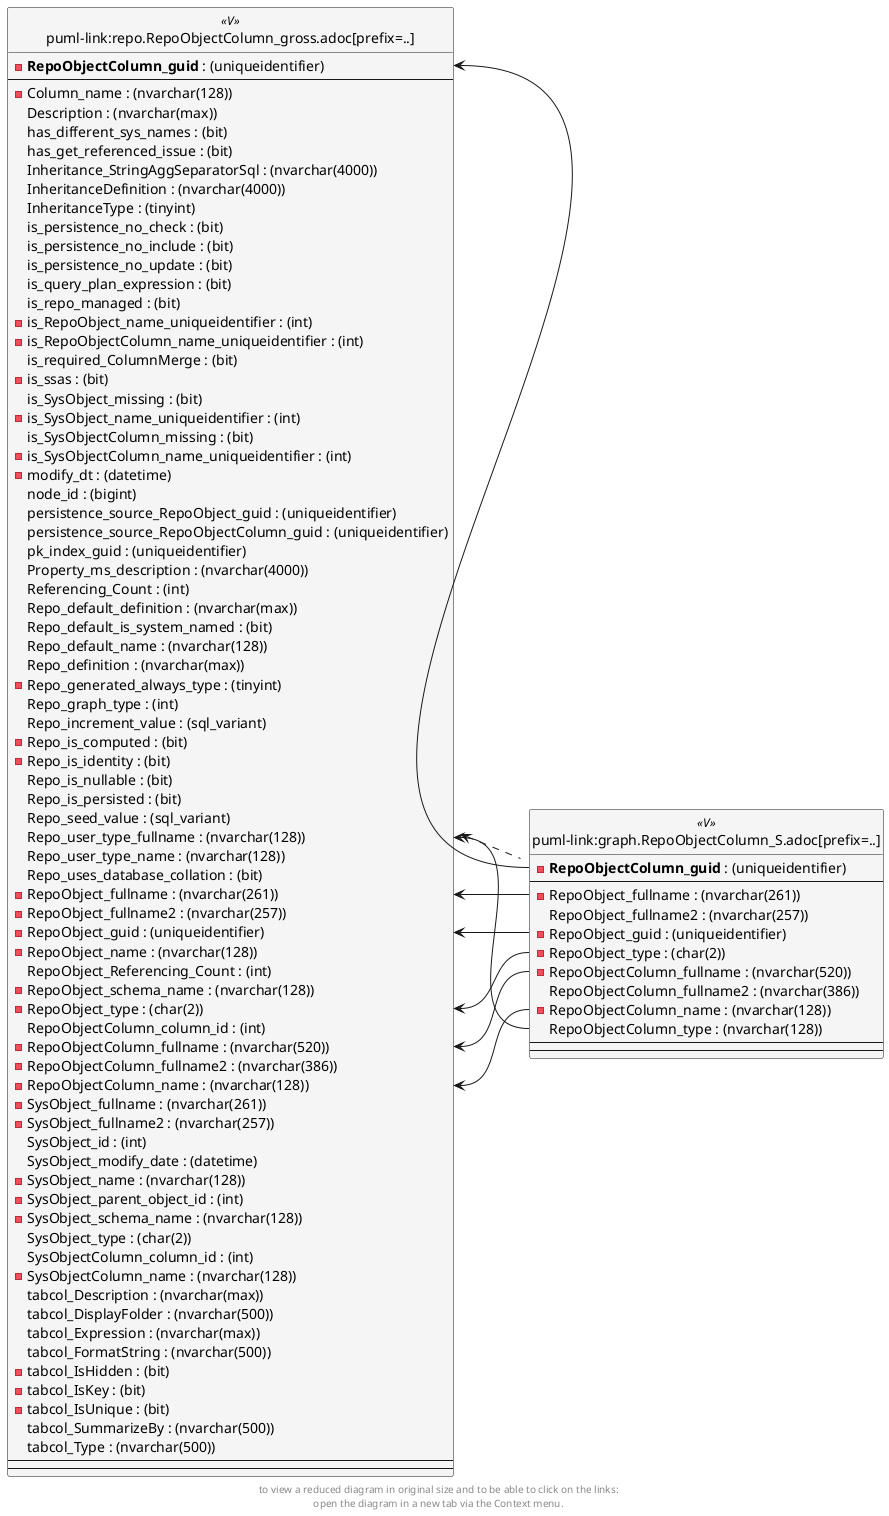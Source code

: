 @startuml
left to right direction
'top to bottom direction
hide circle
'avoide "." issues:
set namespaceSeparator none


skinparam class {
  BackgroundColor White
  BackgroundColor<<FN>> Yellow
  BackgroundColor<<FS>> Yellow
  BackgroundColor<<FT>> LightGray
  BackgroundColor<<IF>> Yellow
  BackgroundColor<<IS>> Yellow
  BackgroundColor<<P>> Aqua
  BackgroundColor<<PC>> Aqua
  BackgroundColor<<SN>> Yellow
  BackgroundColor<<SO>> SlateBlue
  BackgroundColor<<TF>> LightGray
  BackgroundColor<<TR>> Tomato
  BackgroundColor<<U>> White
  BackgroundColor<<V>> WhiteSmoke
  BackgroundColor<<X>> Aqua
}


entity "puml-link:graph.RepoObjectColumn_S.adoc[prefix=..]" as graph.RepoObjectColumn_S << V >> {
  - **RepoObjectColumn_guid** : (uniqueidentifier)
  --
  - RepoObject_fullname : (nvarchar(261))
  RepoObject_fullname2 : (nvarchar(257))
  - RepoObject_guid : (uniqueidentifier)
  - RepoObject_type : (char(2))
  - RepoObjectColumn_fullname : (nvarchar(520))
  RepoObjectColumn_fullname2 : (nvarchar(386))
  - RepoObjectColumn_name : (nvarchar(128))
  RepoObjectColumn_type : (nvarchar(128))
  --
  --
}

entity "puml-link:repo.RepoObjectColumn_gross.adoc[prefix=..]" as repo.RepoObjectColumn_gross << V >> {
  - **RepoObjectColumn_guid** : (uniqueidentifier)
  --
  - Column_name : (nvarchar(128))
  Description : (nvarchar(max))
  has_different_sys_names : (bit)
  has_get_referenced_issue : (bit)
  Inheritance_StringAggSeparatorSql : (nvarchar(4000))
  InheritanceDefinition : (nvarchar(4000))
  InheritanceType : (tinyint)
  is_persistence_no_check : (bit)
  is_persistence_no_include : (bit)
  is_persistence_no_update : (bit)
  is_query_plan_expression : (bit)
  is_repo_managed : (bit)
  - is_RepoObject_name_uniqueidentifier : (int)
  - is_RepoObjectColumn_name_uniqueidentifier : (int)
  is_required_ColumnMerge : (bit)
  - is_ssas : (bit)
  is_SysObject_missing : (bit)
  - is_SysObject_name_uniqueidentifier : (int)
  is_SysObjectColumn_missing : (bit)
  - is_SysObjectColumn_name_uniqueidentifier : (int)
  - modify_dt : (datetime)
  node_id : (bigint)
  persistence_source_RepoObject_guid : (uniqueidentifier)
  persistence_source_RepoObjectColumn_guid : (uniqueidentifier)
  pk_index_guid : (uniqueidentifier)
  Property_ms_description : (nvarchar(4000))
  Referencing_Count : (int)
  Repo_default_definition : (nvarchar(max))
  Repo_default_is_system_named : (bit)
  Repo_default_name : (nvarchar(128))
  Repo_definition : (nvarchar(max))
  - Repo_generated_always_type : (tinyint)
  Repo_graph_type : (int)
  Repo_increment_value : (sql_variant)
  - Repo_is_computed : (bit)
  - Repo_is_identity : (bit)
  Repo_is_nullable : (bit)
  Repo_is_persisted : (bit)
  Repo_seed_value : (sql_variant)
  Repo_user_type_fullname : (nvarchar(128))
  Repo_user_type_name : (nvarchar(128))
  Repo_uses_database_collation : (bit)
  - RepoObject_fullname : (nvarchar(261))
  - RepoObject_fullname2 : (nvarchar(257))
  - RepoObject_guid : (uniqueidentifier)
  - RepoObject_name : (nvarchar(128))
  RepoObject_Referencing_Count : (int)
  - RepoObject_schema_name : (nvarchar(128))
  - RepoObject_type : (char(2))
  RepoObjectColumn_column_id : (int)
  - RepoObjectColumn_fullname : (nvarchar(520))
  - RepoObjectColumn_fullname2 : (nvarchar(386))
  - RepoObjectColumn_name : (nvarchar(128))
  - SysObject_fullname : (nvarchar(261))
  - SysObject_fullname2 : (nvarchar(257))
  SysObject_id : (int)
  SysObject_modify_date : (datetime)
  - SysObject_name : (nvarchar(128))
  - SysObject_parent_object_id : (int)
  - SysObject_schema_name : (nvarchar(128))
  SysObject_type : (char(2))
  SysObjectColumn_column_id : (int)
  - SysObjectColumn_name : (nvarchar(128))
  tabcol_Description : (nvarchar(max))
  tabcol_DisplayFolder : (nvarchar(500))
  tabcol_Expression : (nvarchar(max))
  tabcol_FormatString : (nvarchar(500))
  - tabcol_IsHidden : (bit)
  - tabcol_IsKey : (bit)
  - tabcol_IsUnique : (bit)
  tabcol_SummarizeBy : (nvarchar(500))
  tabcol_Type : (nvarchar(500))
  --
  --
}

repo.RepoObjectColumn_gross <.. graph.RepoObjectColumn_S
repo.RepoObjectColumn_gross::Repo_user_type_fullname <-- graph.RepoObjectColumn_S::RepoObjectColumn_type
repo.RepoObjectColumn_gross::RepoObject_fullname <-- graph.RepoObjectColumn_S::RepoObject_fullname
repo.RepoObjectColumn_gross::RepoObject_guid <-- graph.RepoObjectColumn_S::RepoObject_guid
repo.RepoObjectColumn_gross::RepoObject_type <-- graph.RepoObjectColumn_S::RepoObject_type
repo.RepoObjectColumn_gross::RepoObjectColumn_fullname <-- graph.RepoObjectColumn_S::RepoObjectColumn_fullname
repo.RepoObjectColumn_gross::RepoObjectColumn_guid <-- graph.RepoObjectColumn_S::RepoObjectColumn_guid
repo.RepoObjectColumn_gross::RepoObjectColumn_name <-- graph.RepoObjectColumn_S::RepoObjectColumn_name
footer
to view a reduced diagram in original size and to be able to click on the links:
open the diagram in a new tab via the Context menu.
end footer

@enduml

